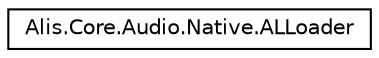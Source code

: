 digraph "Graphical Class Hierarchy"
{
 // LATEX_PDF_SIZE
  edge [fontname="Helvetica",fontsize="10",labelfontname="Helvetica",labelfontsize="10"];
  node [fontname="Helvetica",fontsize="10",shape=record];
  rankdir="LR";
  Node0 [label="Alis.Core.Audio.Native.ALLoader",height=0.2,width=0.4,color="black", fillcolor="white", style="filled",URL="$class_alis_1_1_core_1_1_audio_1_1_native_1_1_a_l_loader.html",tooltip="Provides a base for ApiContext so that it can register dll intercepts."];
}
